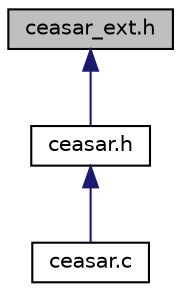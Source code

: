 digraph "ceasar_ext.h"
{
 // INTERACTIVE_SVG=YES
 // LATEX_PDF_SIZE
  edge [fontname="Helvetica",fontsize="10",labelfontname="Helvetica",labelfontsize="10"];
  node [fontname="Helvetica",fontsize="10",shape=record];
  Node1 [label="ceasar_ext.h",height=0.2,width=0.4,color="black", fillcolor="grey75", style="filled", fontcolor="black",tooltip="All exposed functions and types to be used by someone who wants to call the Ceasar lib/program."];
  Node1 -> Node2 [dir="back",color="midnightblue",fontsize="10",style="solid",fontname="Helvetica"];
  Node2 [label="ceasar.h",height=0.2,width=0.4,color="black", fillcolor="white", style="filled",URL="$ceasar_8h.html",tooltip=" "];
  Node2 -> Node3 [dir="back",color="midnightblue",fontsize="10",style="solid",fontname="Helvetica"];
  Node3 [label="ceasar.c",height=0.2,width=0.4,color="black", fillcolor="white", style="filled",URL="$ceasar_8c.html",tooltip=" "];
}
